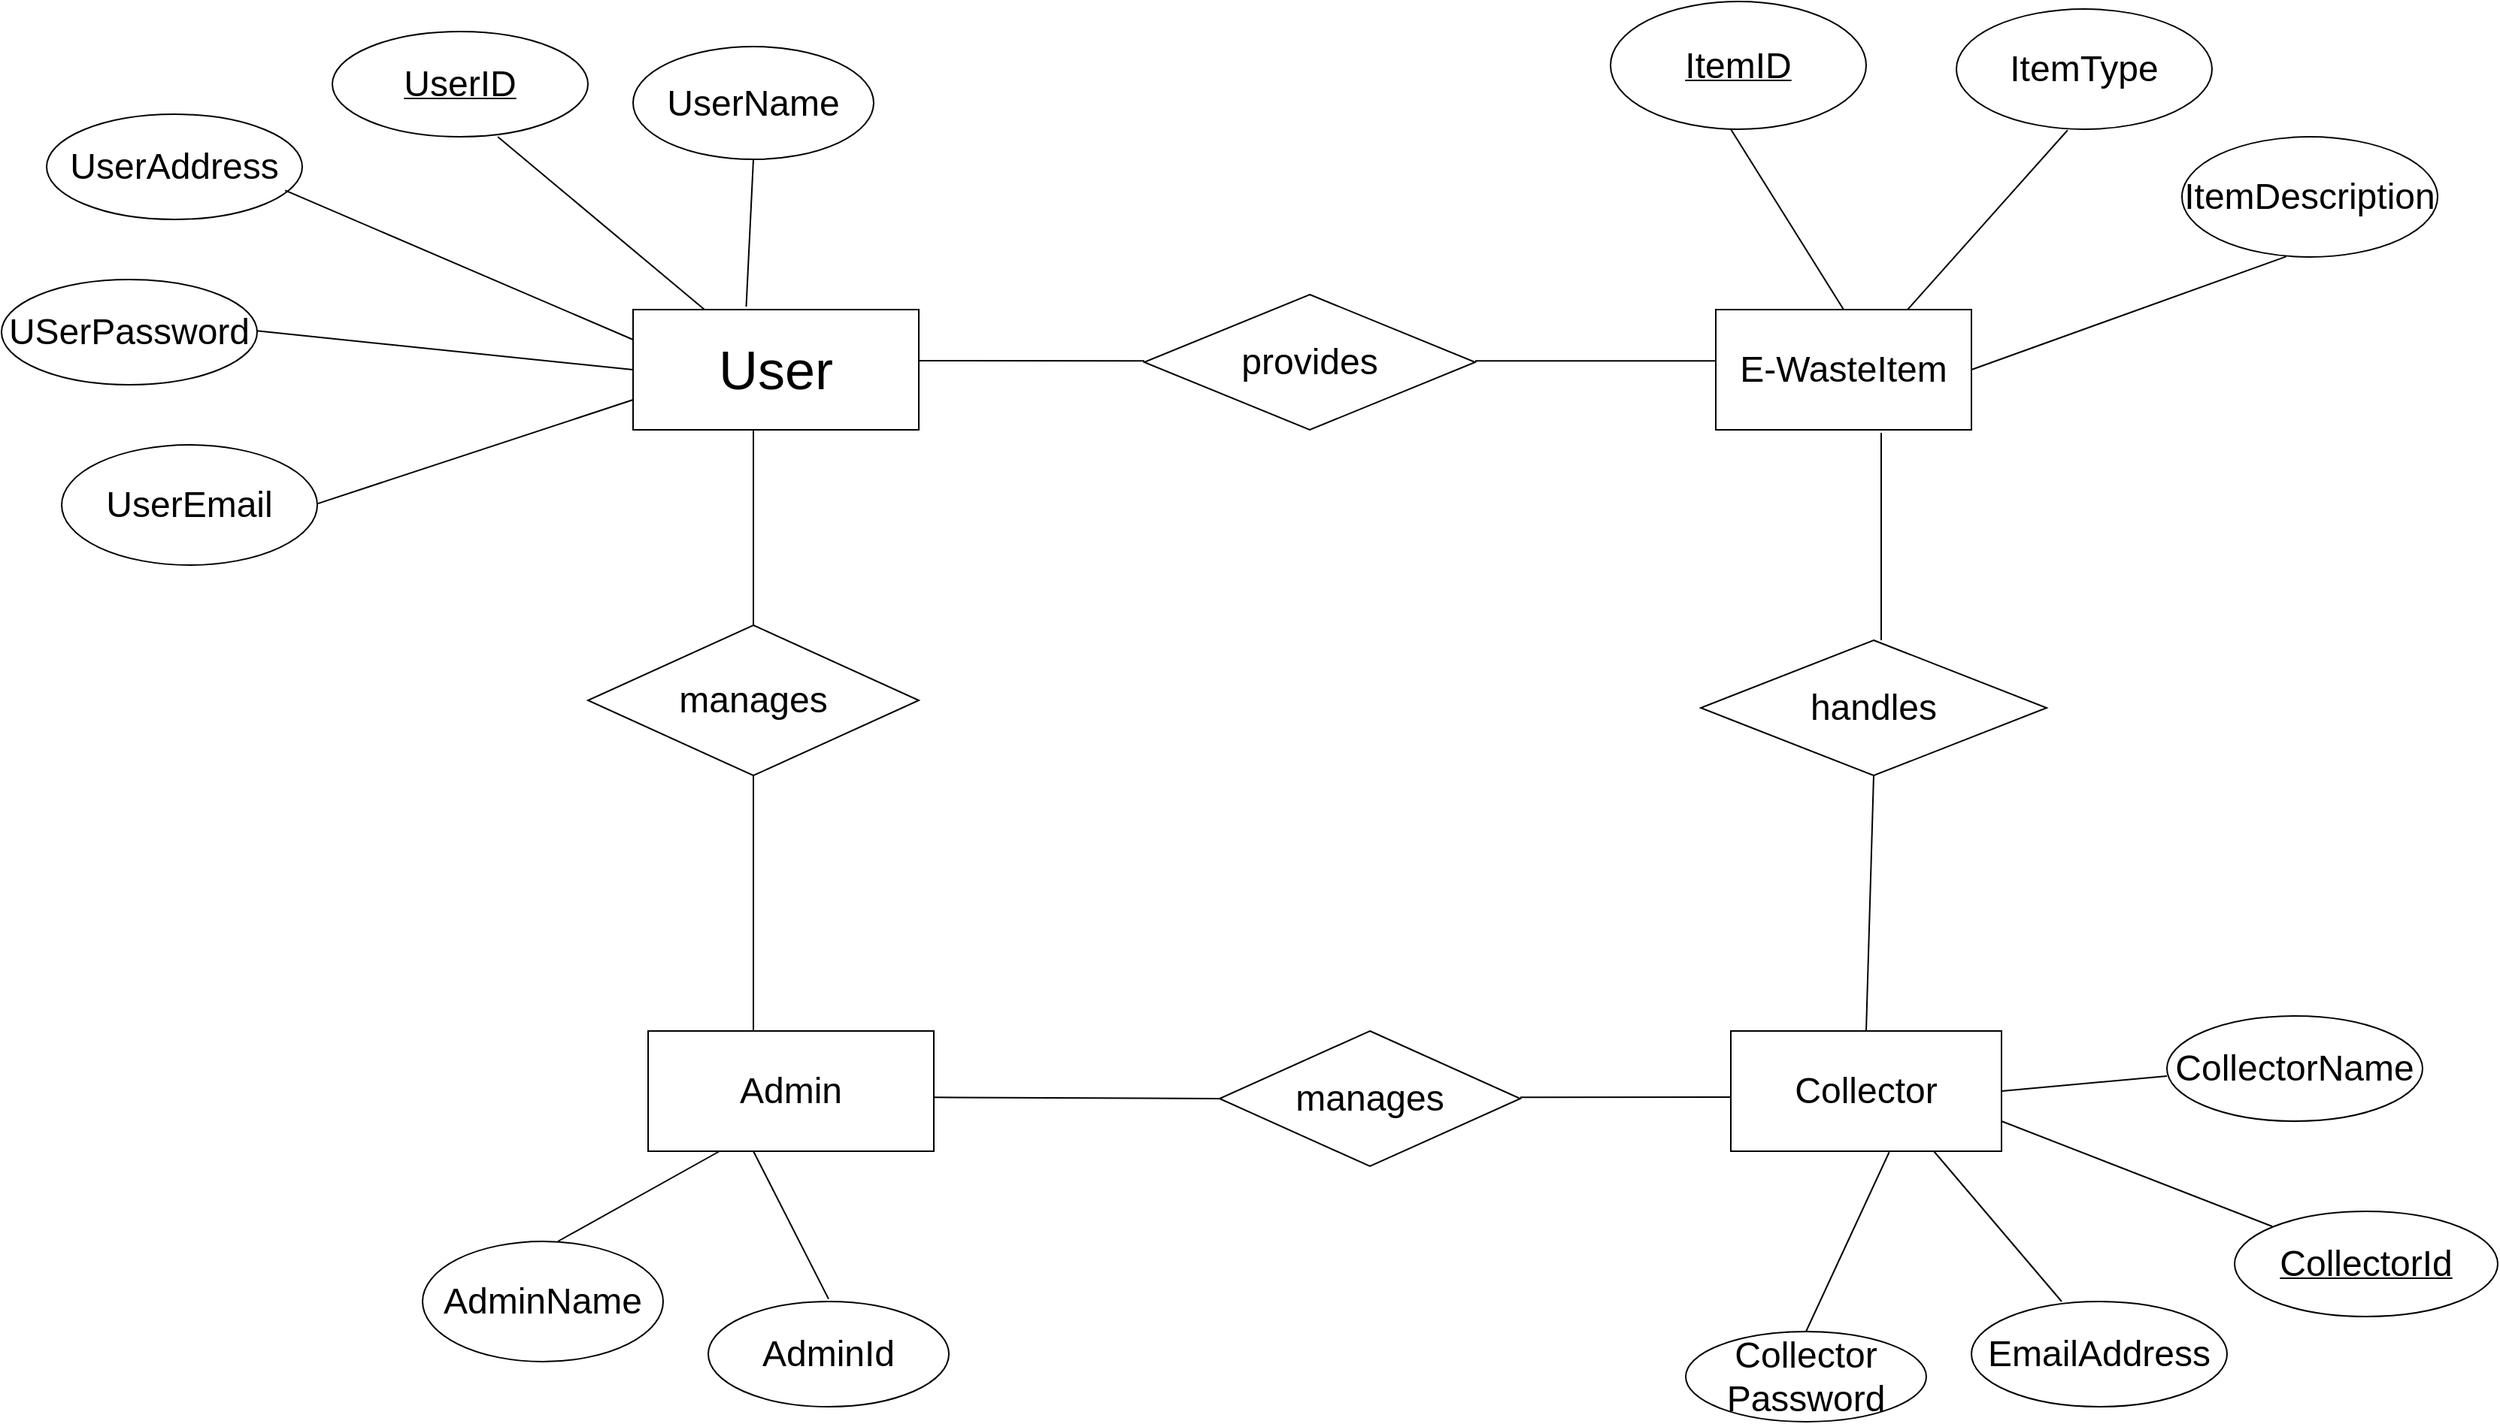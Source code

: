 <mxfile version="23.1.6" type="github">
  <diagram id="R2lEEEUBdFMjLlhIrx00" name="Page-1">
    <mxGraphModel dx="2950" dy="2214" grid="1" gridSize="10" guides="1" tooltips="1" connect="1" arrows="1" fold="1" page="1" pageScale="1" pageWidth="850" pageHeight="1100" math="0" shadow="0" extFonts="Permanent Marker^https://fonts.googleapis.com/css?family=Permanent+Marker">
      <root>
        <mxCell id="0" />
        <mxCell id="1" parent="0" />
        <mxCell id="SBLlrL6rcGhFqi7RE3Hi-3" value="&lt;font style=&quot;font-size: 36px;&quot;&gt;User&lt;/font&gt;" style="whiteSpace=wrap;html=1;align=center;" vertex="1" parent="1">
          <mxGeometry x="90" y="80" width="190" height="80" as="geometry" />
        </mxCell>
        <mxCell id="SBLlrL6rcGhFqi7RE3Hi-4" value="&lt;font style=&quot;font-size: 24px;&quot;&gt;E-WasteItem&lt;/font&gt;" style="whiteSpace=wrap;html=1;align=center;" vertex="1" parent="1">
          <mxGeometry x="810" y="80" width="170" height="80" as="geometry" />
        </mxCell>
        <mxCell id="SBLlrL6rcGhFqi7RE3Hi-6" value="&lt;font style=&quot;font-size: 24px;&quot;&gt;Collector&lt;/font&gt;" style="whiteSpace=wrap;html=1;align=center;" vertex="1" parent="1">
          <mxGeometry x="820" y="560" width="180" height="80" as="geometry" />
        </mxCell>
        <mxCell id="SBLlrL6rcGhFqi7RE3Hi-7" value="&lt;span style=&quot;font-size: 24px;&quot;&gt;Admin&lt;/span&gt;" style="whiteSpace=wrap;html=1;align=center;" vertex="1" parent="1">
          <mxGeometry x="100" y="560" width="190" height="80" as="geometry" />
        </mxCell>
        <mxCell id="SBLlrL6rcGhFqi7RE3Hi-8" value="&lt;font style=&quot;font-size: 24px;&quot;&gt;UserAddress&lt;/font&gt;" style="ellipse;whiteSpace=wrap;html=1;align=center;" vertex="1" parent="1">
          <mxGeometry x="-300" y="-50" width="170" height="70" as="geometry" />
        </mxCell>
        <mxCell id="SBLlrL6rcGhFqi7RE3Hi-9" value="&lt;span style=&quot;font-size: 24px;&quot;&gt;USerPassword&lt;/span&gt;" style="ellipse;whiteSpace=wrap;html=1;align=center;" vertex="1" parent="1">
          <mxGeometry x="-330" y="60" width="170" height="70" as="geometry" />
        </mxCell>
        <mxCell id="SBLlrL6rcGhFqi7RE3Hi-10" value="&lt;font style=&quot;font-size: 24px;&quot;&gt;UserEmail&lt;/font&gt;" style="ellipse;whiteSpace=wrap;html=1;align=center;" vertex="1" parent="1">
          <mxGeometry x="-290" y="170" width="170" height="80" as="geometry" />
        </mxCell>
        <mxCell id="SBLlrL6rcGhFqi7RE3Hi-13" value="&lt;font style=&quot;font-size: 24px;&quot;&gt;ItemType&lt;/font&gt;" style="ellipse;whiteSpace=wrap;html=1;align=center;" vertex="1" parent="1">
          <mxGeometry x="970" y="-120" width="170" height="80" as="geometry" />
        </mxCell>
        <mxCell id="SBLlrL6rcGhFqi7RE3Hi-14" value="&lt;font style=&quot;font-size: 24px;&quot;&gt;ItemDescription&lt;/font&gt;" style="ellipse;whiteSpace=wrap;html=1;align=center;" vertex="1" parent="1">
          <mxGeometry x="1120" y="-35" width="170" height="80" as="geometry" />
        </mxCell>
        <mxCell id="SBLlrL6rcGhFqi7RE3Hi-15" value="&lt;font style=&quot;font-size: 24px;&quot;&gt;AdminName&lt;/font&gt;" style="ellipse;whiteSpace=wrap;html=1;align=center;" vertex="1" parent="1">
          <mxGeometry x="-50" y="700" width="160" height="80" as="geometry" />
        </mxCell>
        <mxCell id="SBLlrL6rcGhFqi7RE3Hi-16" value="&lt;font style=&quot;font-size: 24px;&quot;&gt;AdminId&lt;/font&gt;" style="ellipse;whiteSpace=wrap;html=1;align=center;" vertex="1" parent="1">
          <mxGeometry x="140" y="740" width="160" height="70" as="geometry" />
        </mxCell>
        <mxCell id="SBLlrL6rcGhFqi7RE3Hi-17" value="&lt;font style=&quot;font-size: 24px;&quot;&gt;Collector&lt;br&gt;Password&lt;/font&gt;" style="ellipse;whiteSpace=wrap;html=1;align=center;" vertex="1" parent="1">
          <mxGeometry x="790" y="760" width="160" height="60" as="geometry" />
        </mxCell>
        <mxCell id="SBLlrL6rcGhFqi7RE3Hi-18" value="&lt;font style=&quot;font-size: 24px;&quot;&gt;CollectorName&lt;/font&gt;" style="ellipse;whiteSpace=wrap;html=1;align=center;" vertex="1" parent="1">
          <mxGeometry x="1110" y="550" width="170" height="70" as="geometry" />
        </mxCell>
        <mxCell id="SBLlrL6rcGhFqi7RE3Hi-21" value="&lt;font style=&quot;font-size: 24px;&quot;&gt;EmailAddress&lt;/font&gt;" style="ellipse;whiteSpace=wrap;html=1;align=center;" vertex="1" parent="1">
          <mxGeometry x="980" y="740" width="170" height="70" as="geometry" />
        </mxCell>
        <mxCell id="SBLlrL6rcGhFqi7RE3Hi-22" value="&lt;font style=&quot;font-size: 24px;&quot;&gt;UserName&lt;/font&gt;" style="ellipse;whiteSpace=wrap;html=1;align=center;" vertex="1" parent="1">
          <mxGeometry x="90" y="-95" width="160" height="75" as="geometry" />
        </mxCell>
        <mxCell id="SBLlrL6rcGhFqi7RE3Hi-27" value="&lt;font style=&quot;font-size: 24px;&quot;&gt;UserID&lt;/font&gt;" style="ellipse;whiteSpace=wrap;html=1;align=center;fontStyle=4;" vertex="1" parent="1">
          <mxGeometry x="-110" y="-105" width="170" height="70" as="geometry" />
        </mxCell>
        <mxCell id="SBLlrL6rcGhFqi7RE3Hi-29" value="&lt;font style=&quot;font-size: 24px;&quot;&gt;ItemID&lt;/font&gt;" style="ellipse;whiteSpace=wrap;html=1;align=center;fontStyle=4;" vertex="1" parent="1">
          <mxGeometry x="740" y="-125" width="170" height="85" as="geometry" />
        </mxCell>
        <mxCell id="SBLlrL6rcGhFqi7RE3Hi-30" value="&lt;font style=&quot;font-size: 24px;&quot;&gt;CollectorId&lt;/font&gt;" style="ellipse;whiteSpace=wrap;html=1;align=center;fontStyle=4;" vertex="1" parent="1">
          <mxGeometry x="1155" y="680" width="175" height="70" as="geometry" />
        </mxCell>
        <mxCell id="SBLlrL6rcGhFqi7RE3Hi-32" value="" style="endArrow=none;html=1;rounded=0;entryX=0;entryY=0.5;entryDx=0;entryDy=0;" edge="1" parent="1" target="SBLlrL6rcGhFqi7RE3Hi-3">
          <mxGeometry relative="1" as="geometry">
            <mxPoint x="-160" y="94.17" as="sourcePoint" />
            <mxPoint y="94.17" as="targetPoint" />
            <Array as="points" />
          </mxGeometry>
        </mxCell>
        <mxCell id="SBLlrL6rcGhFqi7RE3Hi-33" value="" style="endArrow=none;html=1;rounded=0;entryX=0;entryY=0.75;entryDx=0;entryDy=0;" edge="1" parent="1" target="SBLlrL6rcGhFqi7RE3Hi-3">
          <mxGeometry relative="1" as="geometry">
            <mxPoint x="-120" y="209.17" as="sourcePoint" />
            <mxPoint x="40" y="209.17" as="targetPoint" />
          </mxGeometry>
        </mxCell>
        <mxCell id="SBLlrL6rcGhFqi7RE3Hi-34" value="" style="endArrow=none;html=1;rounded=0;exitX=1;exitY=0.5;exitDx=0;exitDy=0;entryX=0.408;entryY=0.996;entryDx=0;entryDy=0;entryPerimeter=0;" edge="1" parent="1" source="SBLlrL6rcGhFqi7RE3Hi-4" target="SBLlrL6rcGhFqi7RE3Hi-14">
          <mxGeometry relative="1" as="geometry">
            <mxPoint x="1010" y="45" as="sourcePoint" />
            <mxPoint x="1180" y="40" as="targetPoint" />
          </mxGeometry>
        </mxCell>
        <mxCell id="SBLlrL6rcGhFqi7RE3Hi-35" value="" style="endArrow=none;html=1;rounded=0;entryX=0.435;entryY=1.008;entryDx=0;entryDy=0;entryPerimeter=0;exitX=0.75;exitY=0;exitDx=0;exitDy=0;" edge="1" parent="1" source="SBLlrL6rcGhFqi7RE3Hi-4" target="SBLlrL6rcGhFqi7RE3Hi-13">
          <mxGeometry relative="1" as="geometry">
            <mxPoint x="900" y="-50" as="sourcePoint" />
            <mxPoint x="1060" y="-50" as="targetPoint" />
          </mxGeometry>
        </mxCell>
        <mxCell id="SBLlrL6rcGhFqi7RE3Hi-36" value="" style="endArrow=none;html=1;rounded=0;entryX=0.5;entryY=0;entryDx=0;entryDy=0;" edge="1" parent="1" target="SBLlrL6rcGhFqi7RE3Hi-4">
          <mxGeometry relative="1" as="geometry">
            <mxPoint x="820" y="-40" as="sourcePoint" />
            <mxPoint x="980" y="-40" as="targetPoint" />
          </mxGeometry>
        </mxCell>
        <mxCell id="SBLlrL6rcGhFqi7RE3Hi-37" value="" style="endArrow=none;html=1;rounded=0;entryX=0.396;entryY=-0.025;entryDx=0;entryDy=0;entryPerimeter=0;" edge="1" parent="1" target="SBLlrL6rcGhFqi7RE3Hi-3">
          <mxGeometry relative="1" as="geometry">
            <mxPoint x="170" y="-20" as="sourcePoint" />
            <mxPoint x="330" y="-20" as="targetPoint" />
          </mxGeometry>
        </mxCell>
        <mxCell id="SBLlrL6rcGhFqi7RE3Hi-38" value="" style="endArrow=none;html=1;rounded=0;entryX=0.25;entryY=0;entryDx=0;entryDy=0;" edge="1" parent="1" target="SBLlrL6rcGhFqi7RE3Hi-3">
          <mxGeometry relative="1" as="geometry">
            <mxPoint y="-35" as="sourcePoint" />
            <mxPoint x="160" y="-35" as="targetPoint" />
          </mxGeometry>
        </mxCell>
        <mxCell id="SBLlrL6rcGhFqi7RE3Hi-39" value="" style="endArrow=none;html=1;rounded=0;entryX=0;entryY=0.25;entryDx=0;entryDy=0;exitX=0.933;exitY=0.724;exitDx=0;exitDy=0;exitPerimeter=0;" edge="1" parent="1" source="SBLlrL6rcGhFqi7RE3Hi-8" target="SBLlrL6rcGhFqi7RE3Hi-3">
          <mxGeometry relative="1" as="geometry">
            <mxPoint x="-130" as="sourcePoint" />
            <mxPoint x="30" as="targetPoint" />
          </mxGeometry>
        </mxCell>
        <mxCell id="SBLlrL6rcGhFqi7RE3Hi-40" value="" style="endArrow=none;html=1;rounded=0;" edge="1" parent="1">
          <mxGeometry relative="1" as="geometry">
            <mxPoint x="220" y="738.33" as="sourcePoint" />
            <mxPoint x="170" y="640" as="targetPoint" />
          </mxGeometry>
        </mxCell>
        <mxCell id="SBLlrL6rcGhFqi7RE3Hi-41" value="" style="endArrow=none;html=1;rounded=0;exitX=0.585;exitY=1.008;exitDx=0;exitDy=0;exitPerimeter=0;" edge="1" parent="1" source="SBLlrL6rcGhFqi7RE3Hi-6">
          <mxGeometry relative="1" as="geometry">
            <mxPoint x="920" y="650" as="sourcePoint" />
            <mxPoint x="870" y="760" as="targetPoint" />
          </mxGeometry>
        </mxCell>
        <mxCell id="SBLlrL6rcGhFqi7RE3Hi-42" value="" style="endArrow=none;html=1;rounded=0;exitX=0.75;exitY=1;exitDx=0;exitDy=0;" edge="1" parent="1" source="SBLlrL6rcGhFqi7RE3Hi-6">
          <mxGeometry relative="1" as="geometry">
            <mxPoint x="880" y="740" as="sourcePoint" />
            <mxPoint x="1040" y="740" as="targetPoint" />
          </mxGeometry>
        </mxCell>
        <mxCell id="SBLlrL6rcGhFqi7RE3Hi-43" value="" style="endArrow=none;html=1;rounded=0;exitX=1;exitY=0.5;exitDx=0;exitDy=0;" edge="1" parent="1" source="SBLlrL6rcGhFqi7RE3Hi-6">
          <mxGeometry relative="1" as="geometry">
            <mxPoint x="950" y="590" as="sourcePoint" />
            <mxPoint x="1110" y="590" as="targetPoint" />
          </mxGeometry>
        </mxCell>
        <mxCell id="SBLlrL6rcGhFqi7RE3Hi-44" value="" style="endArrow=none;html=1;rounded=0;exitX=1;exitY=0.75;exitDx=0;exitDy=0;" edge="1" parent="1" source="SBLlrL6rcGhFqi7RE3Hi-6">
          <mxGeometry relative="1" as="geometry">
            <mxPoint x="1020" y="690" as="sourcePoint" />
            <mxPoint x="1180" y="690" as="targetPoint" />
          </mxGeometry>
        </mxCell>
        <mxCell id="SBLlrL6rcGhFqi7RE3Hi-45" value="" style="endArrow=none;html=1;rounded=0;entryX=0.25;entryY=1;entryDx=0;entryDy=0;" edge="1" parent="1" target="SBLlrL6rcGhFqi7RE3Hi-7">
          <mxGeometry relative="1" as="geometry">
            <mxPoint x="40" y="700" as="sourcePoint" />
            <mxPoint x="200" y="700" as="targetPoint" />
          </mxGeometry>
        </mxCell>
        <mxCell id="SBLlrL6rcGhFqi7RE3Hi-46" value="&lt;font style=&quot;font-size: 24px;&quot;&gt;handles&lt;/font&gt;" style="shape=rhombus;perimeter=rhombusPerimeter;whiteSpace=wrap;html=1;align=center;" vertex="1" parent="1">
          <mxGeometry x="800" y="300" width="230" height="90" as="geometry" />
        </mxCell>
        <mxCell id="SBLlrL6rcGhFqi7RE3Hi-47" value="&lt;font style=&quot;font-size: 24px;&quot;&gt;manages&lt;/font&gt;" style="shape=rhombus;perimeter=rhombusPerimeter;whiteSpace=wrap;html=1;align=center;" vertex="1" parent="1">
          <mxGeometry x="60" y="290" width="220" height="100" as="geometry" />
        </mxCell>
        <mxCell id="SBLlrL6rcGhFqi7RE3Hi-48" value="&lt;font style=&quot;font-size: 24px;&quot;&gt;provides&lt;/font&gt;" style="shape=rhombus;perimeter=rhombusPerimeter;whiteSpace=wrap;html=1;align=center;" vertex="1" parent="1">
          <mxGeometry x="430" y="70" width="220" height="90" as="geometry" />
        </mxCell>
        <mxCell id="SBLlrL6rcGhFqi7RE3Hi-49" value="&lt;font style=&quot;font-size: 24px;&quot;&gt;manages&lt;/font&gt;" style="shape=rhombus;perimeter=rhombusPerimeter;whiteSpace=wrap;html=1;align=center;" vertex="1" parent="1">
          <mxGeometry x="480" y="560" width="200" height="90" as="geometry" />
        </mxCell>
        <mxCell id="SBLlrL6rcGhFqi7RE3Hi-50" value="" style="endArrow=none;html=1;rounded=0;exitX=0.647;exitY=1.025;exitDx=0;exitDy=0;exitPerimeter=0;" edge="1" parent="1" source="SBLlrL6rcGhFqi7RE3Hi-4">
          <mxGeometry relative="1" as="geometry">
            <mxPoint x="760" y="300" as="sourcePoint" />
            <mxPoint x="920" y="300" as="targetPoint" />
          </mxGeometry>
        </mxCell>
        <mxCell id="SBLlrL6rcGhFqi7RE3Hi-51" value="" style="endArrow=none;html=1;rounded=0;entryX=0.5;entryY=0;entryDx=0;entryDy=0;" edge="1" parent="1" target="SBLlrL6rcGhFqi7RE3Hi-47">
          <mxGeometry relative="1" as="geometry">
            <mxPoint x="170" y="160" as="sourcePoint" />
            <mxPoint x="330" y="160" as="targetPoint" />
          </mxGeometry>
        </mxCell>
        <mxCell id="SBLlrL6rcGhFqi7RE3Hi-52" value="" style="endArrow=none;html=1;rounded=0;" edge="1" parent="1">
          <mxGeometry relative="1" as="geometry">
            <mxPoint x="170" y="390" as="sourcePoint" />
            <mxPoint x="170" y="560" as="targetPoint" />
          </mxGeometry>
        </mxCell>
        <mxCell id="SBLlrL6rcGhFqi7RE3Hi-53" value="" style="endArrow=none;html=1;rounded=0;" edge="1" parent="1">
          <mxGeometry relative="1" as="geometry">
            <mxPoint x="280" y="114" as="sourcePoint" />
            <mxPoint x="430" y="114.17" as="targetPoint" />
          </mxGeometry>
        </mxCell>
        <mxCell id="SBLlrL6rcGhFqi7RE3Hi-54" value="" style="endArrow=none;html=1;rounded=0;" edge="1" parent="1">
          <mxGeometry relative="1" as="geometry">
            <mxPoint x="650" y="114.17" as="sourcePoint" />
            <mxPoint x="810" y="114.17" as="targetPoint" />
          </mxGeometry>
        </mxCell>
        <mxCell id="SBLlrL6rcGhFqi7RE3Hi-55" value="" style="endArrow=none;html=1;rounded=0;exitX=0.5;exitY=1;exitDx=0;exitDy=0;entryX=0.5;entryY=0;entryDx=0;entryDy=0;" edge="1" parent="1" source="SBLlrL6rcGhFqi7RE3Hi-46" target="SBLlrL6rcGhFqi7RE3Hi-6">
          <mxGeometry relative="1" as="geometry">
            <mxPoint x="906" y="390" as="sourcePoint" />
            <mxPoint x="915" y="550" as="targetPoint" />
          </mxGeometry>
        </mxCell>
        <mxCell id="SBLlrL6rcGhFqi7RE3Hi-56" value="" style="endArrow=none;html=1;rounded=0;" edge="1" parent="1">
          <mxGeometry relative="1" as="geometry">
            <mxPoint x="680" y="604.17" as="sourcePoint" />
            <mxPoint x="820" y="604" as="targetPoint" />
          </mxGeometry>
        </mxCell>
        <mxCell id="SBLlrL6rcGhFqi7RE3Hi-57" value="" style="endArrow=none;html=1;rounded=0;entryX=0;entryY=0.5;entryDx=0;entryDy=0;" edge="1" parent="1" target="SBLlrL6rcGhFqi7RE3Hi-49">
          <mxGeometry relative="1" as="geometry">
            <mxPoint x="290" y="604.17" as="sourcePoint" />
            <mxPoint x="450" y="604.17" as="targetPoint" />
          </mxGeometry>
        </mxCell>
      </root>
    </mxGraphModel>
  </diagram>
</mxfile>
